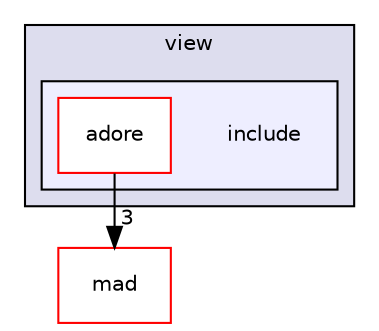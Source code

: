 digraph "/home/fascar/temp/adore/libadore/libadore/adore/view/include" {
  compound=true
  node [ fontsize="10", fontname="Helvetica"];
  edge [ labelfontsize="10", labelfontname="Helvetica"];
  subgraph clusterdir_a021c6ba58a8e5129fddf49c0e1c61e7 {
    graph [ bgcolor="#ddddee", pencolor="black", label="view" fontname="Helvetica", fontsize="10", URL="dir_a021c6ba58a8e5129fddf49c0e1c61e7.html"]
  subgraph clusterdir_719f53570368324db7b600de59f20656 {
    graph [ bgcolor="#eeeeff", pencolor="black", label="" URL="dir_719f53570368324db7b600de59f20656.html"];
    dir_719f53570368324db7b600de59f20656 [shape=plaintext label="include"];
  dir_fd088493745ec72b3148732634f15769 [shape=box label="adore" fillcolor="white" style="filled" color="red" URL="dir_fd088493745ec72b3148732634f15769.html"];
  }
  }
  dir_dd24209da890e557508ac1b6831a5bf7 [shape=box label="mad" fillcolor="white" style="filled" color="red" URL="dir_dd24209da890e557508ac1b6831a5bf7.html"];
  dir_fd088493745ec72b3148732634f15769->dir_dd24209da890e557508ac1b6831a5bf7 [headlabel="3", labeldistance=1.5 headhref="dir_000063_000092.html"];
}
